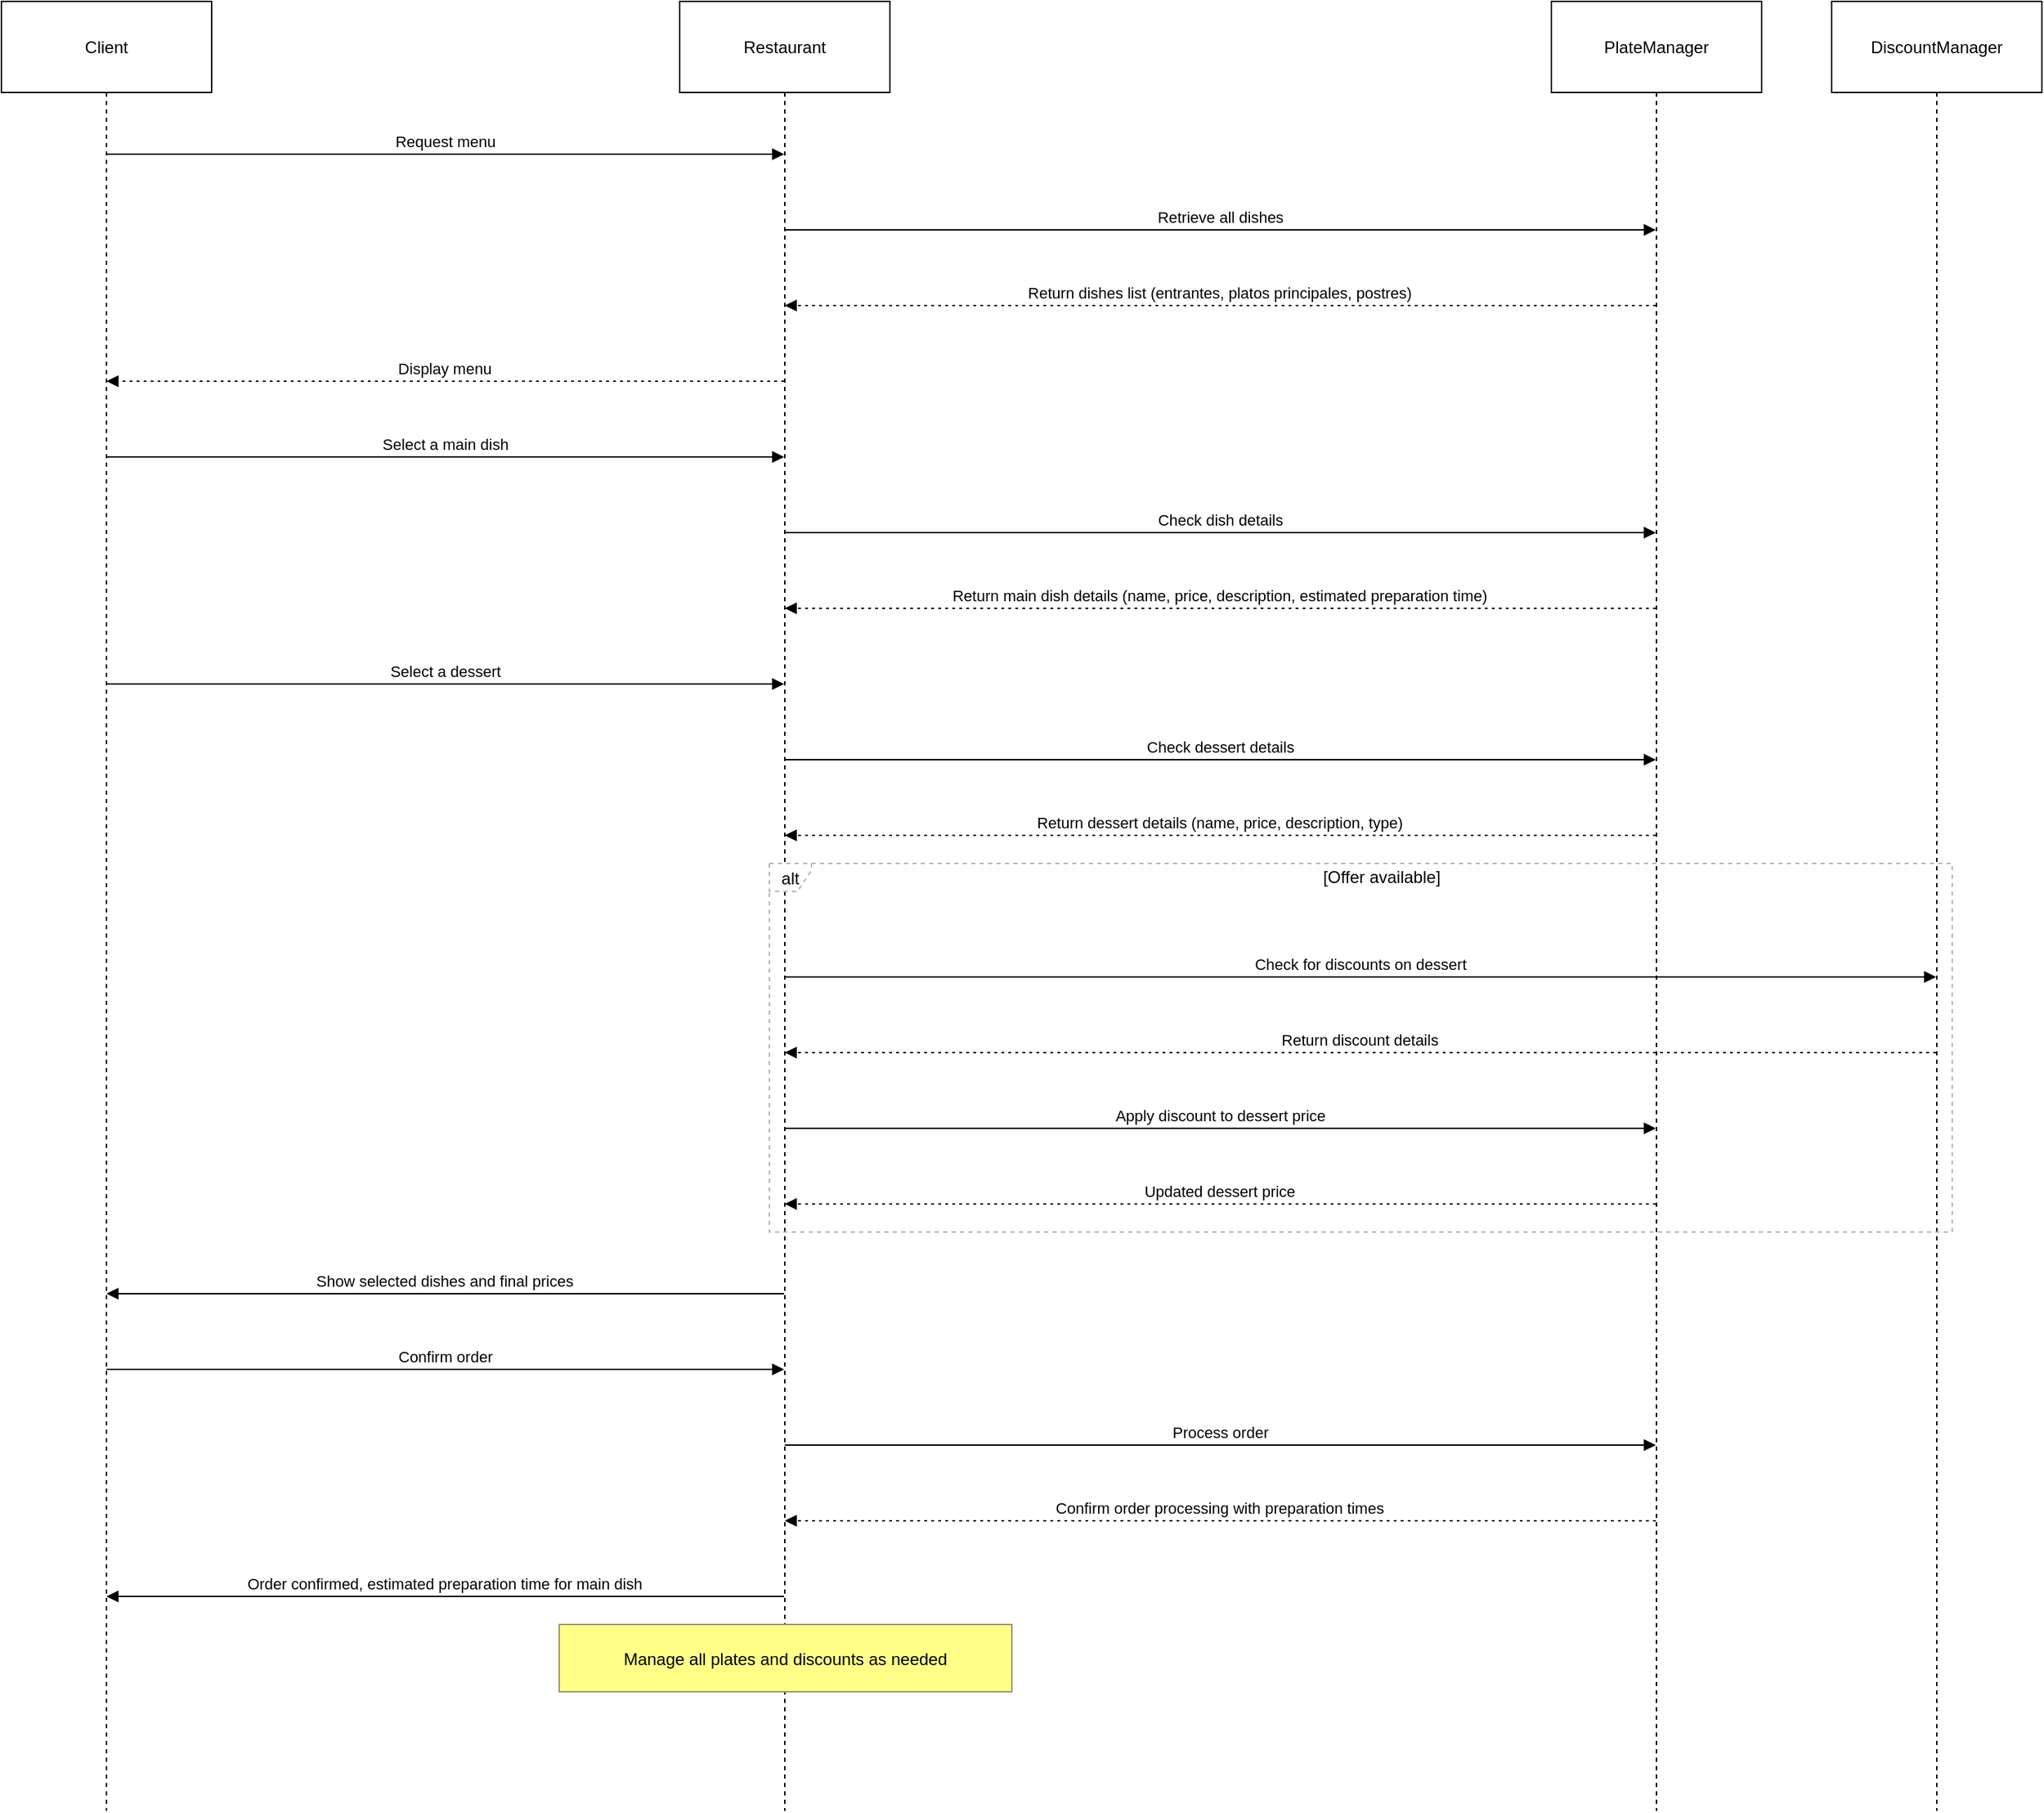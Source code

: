 <mxfile version="27.0.5">
  <diagram name="Página-1" id="qGiPBmUAOp8YMmFLi-O0">
    <mxGraphModel dx="1240" dy="580" grid="1" gridSize="10" guides="1" tooltips="1" connect="1" arrows="1" fold="1" page="1" pageScale="1" pageWidth="827" pageHeight="1169" math="0" shadow="0">
      <root>
        <mxCell id="0" />
        <mxCell id="1" parent="0" />
        <mxCell id="2" value="Client" style="shape=umlLifeline;perimeter=lifelinePerimeter;whiteSpace=wrap;container=1;dropTarget=0;collapsible=0;recursiveResize=0;outlineConnect=0;portConstraint=eastwest;newEdgeStyle={&quot;edgeStyle&quot;:&quot;elbowEdgeStyle&quot;,&quot;elbow&quot;:&quot;vertical&quot;,&quot;curved&quot;:0,&quot;rounded&quot;:0};size=65;" parent="1" vertex="1">
          <mxGeometry width="150" height="1291" as="geometry" />
        </mxCell>
        <mxCell id="3" value="Restaurant" style="shape=umlLifeline;perimeter=lifelinePerimeter;whiteSpace=wrap;container=1;dropTarget=0;collapsible=0;recursiveResize=0;outlineConnect=0;portConstraint=eastwest;newEdgeStyle={&quot;edgeStyle&quot;:&quot;elbowEdgeStyle&quot;,&quot;elbow&quot;:&quot;vertical&quot;,&quot;curved&quot;:0,&quot;rounded&quot;:0};size=65;" parent="1" vertex="1">
          <mxGeometry x="484" width="150" height="1291" as="geometry" />
        </mxCell>
        <mxCell id="4" value="PlateManager" style="shape=umlLifeline;perimeter=lifelinePerimeter;whiteSpace=wrap;container=1;dropTarget=0;collapsible=0;recursiveResize=0;outlineConnect=0;portConstraint=eastwest;newEdgeStyle={&quot;edgeStyle&quot;:&quot;elbowEdgeStyle&quot;,&quot;elbow&quot;:&quot;vertical&quot;,&quot;curved&quot;:0,&quot;rounded&quot;:0};size=65;" parent="1" vertex="1">
          <mxGeometry x="1106" width="150" height="1291" as="geometry" />
        </mxCell>
        <mxCell id="5" value="DiscountManager" style="shape=umlLifeline;perimeter=lifelinePerimeter;whiteSpace=wrap;container=1;dropTarget=0;collapsible=0;recursiveResize=0;outlineConnect=0;portConstraint=eastwest;newEdgeStyle={&quot;edgeStyle&quot;:&quot;elbowEdgeStyle&quot;,&quot;elbow&quot;:&quot;vertical&quot;,&quot;curved&quot;:0,&quot;rounded&quot;:0};size=65;" parent="1" vertex="1">
          <mxGeometry x="1306" width="150" height="1291" as="geometry" />
        </mxCell>
        <mxCell id="6" value="alt" style="shape=umlFrame;dashed=1;pointerEvents=0;dropTarget=0;strokeColor=#B3B3B3;height=20;width=30" parent="1" vertex="1">
          <mxGeometry x="548" y="615" width="844" height="263" as="geometry" />
        </mxCell>
        <mxCell id="7" value="[Offer available]" style="text;strokeColor=none;fillColor=none;align=center;verticalAlign=middle;whiteSpace=wrap;" parent="6" vertex="1">
          <mxGeometry x="30" width="814" height="20" as="geometry" />
        </mxCell>
        <mxCell id="8" value="Request menu" style="verticalAlign=bottom;edgeStyle=elbowEdgeStyle;elbow=vertical;curved=0;rounded=0;endArrow=block;" parent="1" source="2" target="3" edge="1">
          <mxGeometry relative="1" as="geometry">
            <Array as="points">
              <mxPoint x="326" y="109" />
            </Array>
          </mxGeometry>
        </mxCell>
        <mxCell id="9" value="Retrieve all dishes" style="verticalAlign=bottom;edgeStyle=elbowEdgeStyle;elbow=vertical;curved=0;rounded=0;endArrow=block;" parent="1" source="3" target="4" edge="1">
          <mxGeometry relative="1" as="geometry">
            <Array as="points">
              <mxPoint x="879" y="163" />
            </Array>
          </mxGeometry>
        </mxCell>
        <mxCell id="10" value="Return dishes list (entrantes, platos principales, postres)" style="verticalAlign=bottom;edgeStyle=elbowEdgeStyle;elbow=vertical;curved=0;rounded=0;dashed=1;dashPattern=2 3;endArrow=block;" parent="1" source="4" target="3" edge="1">
          <mxGeometry relative="1" as="geometry">
            <Array as="points">
              <mxPoint x="882" y="217" />
            </Array>
          </mxGeometry>
        </mxCell>
        <mxCell id="11" value="Display menu" style="verticalAlign=bottom;edgeStyle=elbowEdgeStyle;elbow=vertical;curved=0;rounded=0;dashed=1;dashPattern=2 3;endArrow=block;" parent="1" source="3" target="2" edge="1">
          <mxGeometry relative="1" as="geometry">
            <Array as="points">
              <mxPoint x="329" y="271" />
            </Array>
          </mxGeometry>
        </mxCell>
        <mxCell id="12" value="Select a main dish" style="verticalAlign=bottom;edgeStyle=elbowEdgeStyle;elbow=vertical;curved=0;rounded=0;endArrow=block;" parent="1" source="2" target="3" edge="1">
          <mxGeometry relative="1" as="geometry">
            <Array as="points">
              <mxPoint x="326" y="325" />
            </Array>
          </mxGeometry>
        </mxCell>
        <mxCell id="13" value="Check dish details" style="verticalAlign=bottom;edgeStyle=elbowEdgeStyle;elbow=vertical;curved=0;rounded=0;endArrow=block;" parent="1" source="3" target="4" edge="1">
          <mxGeometry relative="1" as="geometry">
            <Array as="points">
              <mxPoint x="879" y="379" />
            </Array>
          </mxGeometry>
        </mxCell>
        <mxCell id="14" value="Return main dish details (name, price, description, estimated preparation time)" style="verticalAlign=bottom;edgeStyle=elbowEdgeStyle;elbow=vertical;curved=0;rounded=0;dashed=1;dashPattern=2 3;endArrow=block;" parent="1" source="4" target="3" edge="1">
          <mxGeometry relative="1" as="geometry">
            <Array as="points">
              <mxPoint x="882" y="433" />
            </Array>
          </mxGeometry>
        </mxCell>
        <mxCell id="15" value="Select a dessert" style="verticalAlign=bottom;edgeStyle=elbowEdgeStyle;elbow=vertical;curved=0;rounded=0;endArrow=block;" parent="1" source="2" target="3" edge="1">
          <mxGeometry relative="1" as="geometry">
            <Array as="points">
              <mxPoint x="326" y="487" />
            </Array>
          </mxGeometry>
        </mxCell>
        <mxCell id="16" value="Check dessert details" style="verticalAlign=bottom;edgeStyle=elbowEdgeStyle;elbow=vertical;curved=0;rounded=0;endArrow=block;" parent="1" source="3" target="4" edge="1">
          <mxGeometry relative="1" as="geometry">
            <Array as="points">
              <mxPoint x="879" y="541" />
            </Array>
          </mxGeometry>
        </mxCell>
        <mxCell id="17" value="Return dessert details (name, price, description, type)" style="verticalAlign=bottom;edgeStyle=elbowEdgeStyle;elbow=vertical;curved=0;rounded=0;dashed=1;dashPattern=2 3;endArrow=block;" parent="1" source="4" target="3" edge="1">
          <mxGeometry relative="1" as="geometry">
            <Array as="points">
              <mxPoint x="882" y="595" />
            </Array>
          </mxGeometry>
        </mxCell>
        <mxCell id="18" value="Check for discounts on dessert" style="verticalAlign=bottom;edgeStyle=elbowEdgeStyle;elbow=vertical;curved=0;rounded=0;endArrow=block;" parent="1" source="3" target="5" edge="1">
          <mxGeometry relative="1" as="geometry">
            <Array as="points">
              <mxPoint x="979" y="696" />
            </Array>
          </mxGeometry>
        </mxCell>
        <mxCell id="19" value="Return discount details" style="verticalAlign=bottom;edgeStyle=elbowEdgeStyle;elbow=vertical;curved=0;rounded=0;dashed=1;dashPattern=2 3;endArrow=block;" parent="1" source="5" target="3" edge="1">
          <mxGeometry relative="1" as="geometry">
            <Array as="points">
              <mxPoint x="982" y="750" />
            </Array>
          </mxGeometry>
        </mxCell>
        <mxCell id="20" value="Apply discount to dessert price" style="verticalAlign=bottom;edgeStyle=elbowEdgeStyle;elbow=vertical;curved=0;rounded=0;endArrow=block;" parent="1" source="3" target="4" edge="1">
          <mxGeometry relative="1" as="geometry">
            <Array as="points">
              <mxPoint x="879" y="804" />
            </Array>
          </mxGeometry>
        </mxCell>
        <mxCell id="21" value="Updated dessert price" style="verticalAlign=bottom;edgeStyle=elbowEdgeStyle;elbow=vertical;curved=0;rounded=0;dashed=1;dashPattern=2 3;endArrow=block;" parent="1" source="4" target="3" edge="1">
          <mxGeometry relative="1" as="geometry">
            <Array as="points">
              <mxPoint x="882" y="858" />
            </Array>
          </mxGeometry>
        </mxCell>
        <mxCell id="22" value="Show selected dishes and final prices" style="verticalAlign=bottom;edgeStyle=elbowEdgeStyle;elbow=vertical;curved=0;rounded=0;endArrow=block;" parent="1" source="3" target="2" edge="1">
          <mxGeometry relative="1" as="geometry">
            <Array as="points">
              <mxPoint x="329" y="922" />
            </Array>
          </mxGeometry>
        </mxCell>
        <mxCell id="23" value="Confirm order" style="verticalAlign=bottom;edgeStyle=elbowEdgeStyle;elbow=vertical;curved=0;rounded=0;endArrow=block;" parent="1" source="2" target="3" edge="1">
          <mxGeometry relative="1" as="geometry">
            <Array as="points">
              <mxPoint x="326" y="976" />
            </Array>
          </mxGeometry>
        </mxCell>
        <mxCell id="24" value="Process order" style="verticalAlign=bottom;edgeStyle=elbowEdgeStyle;elbow=vertical;curved=0;rounded=0;endArrow=block;" parent="1" source="3" target="4" edge="1">
          <mxGeometry relative="1" as="geometry">
            <Array as="points">
              <mxPoint x="879" y="1030" />
            </Array>
          </mxGeometry>
        </mxCell>
        <mxCell id="25" value="Confirm order processing with preparation times" style="verticalAlign=bottom;edgeStyle=elbowEdgeStyle;elbow=vertical;curved=0;rounded=0;dashed=1;dashPattern=2 3;endArrow=block;" parent="1" source="4" target="3" edge="1">
          <mxGeometry relative="1" as="geometry">
            <Array as="points">
              <mxPoint x="882" y="1084" />
            </Array>
          </mxGeometry>
        </mxCell>
        <mxCell id="26" value="Order confirmed, estimated preparation time for main dish" style="verticalAlign=bottom;edgeStyle=elbowEdgeStyle;elbow=vertical;curved=0;rounded=0;endArrow=block;" parent="1" source="3" target="2" edge="1">
          <mxGeometry relative="1" as="geometry">
            <Array as="points">
              <mxPoint x="329" y="1138" />
            </Array>
          </mxGeometry>
        </mxCell>
        <mxCell id="27" value="Manage all plates and discounts as needed" style="fillColor=#ffff88;strokeColor=#9E916F;" parent="1" vertex="1">
          <mxGeometry x="398" y="1158" width="323" height="48" as="geometry" />
        </mxCell>
      </root>
    </mxGraphModel>
  </diagram>
</mxfile>
